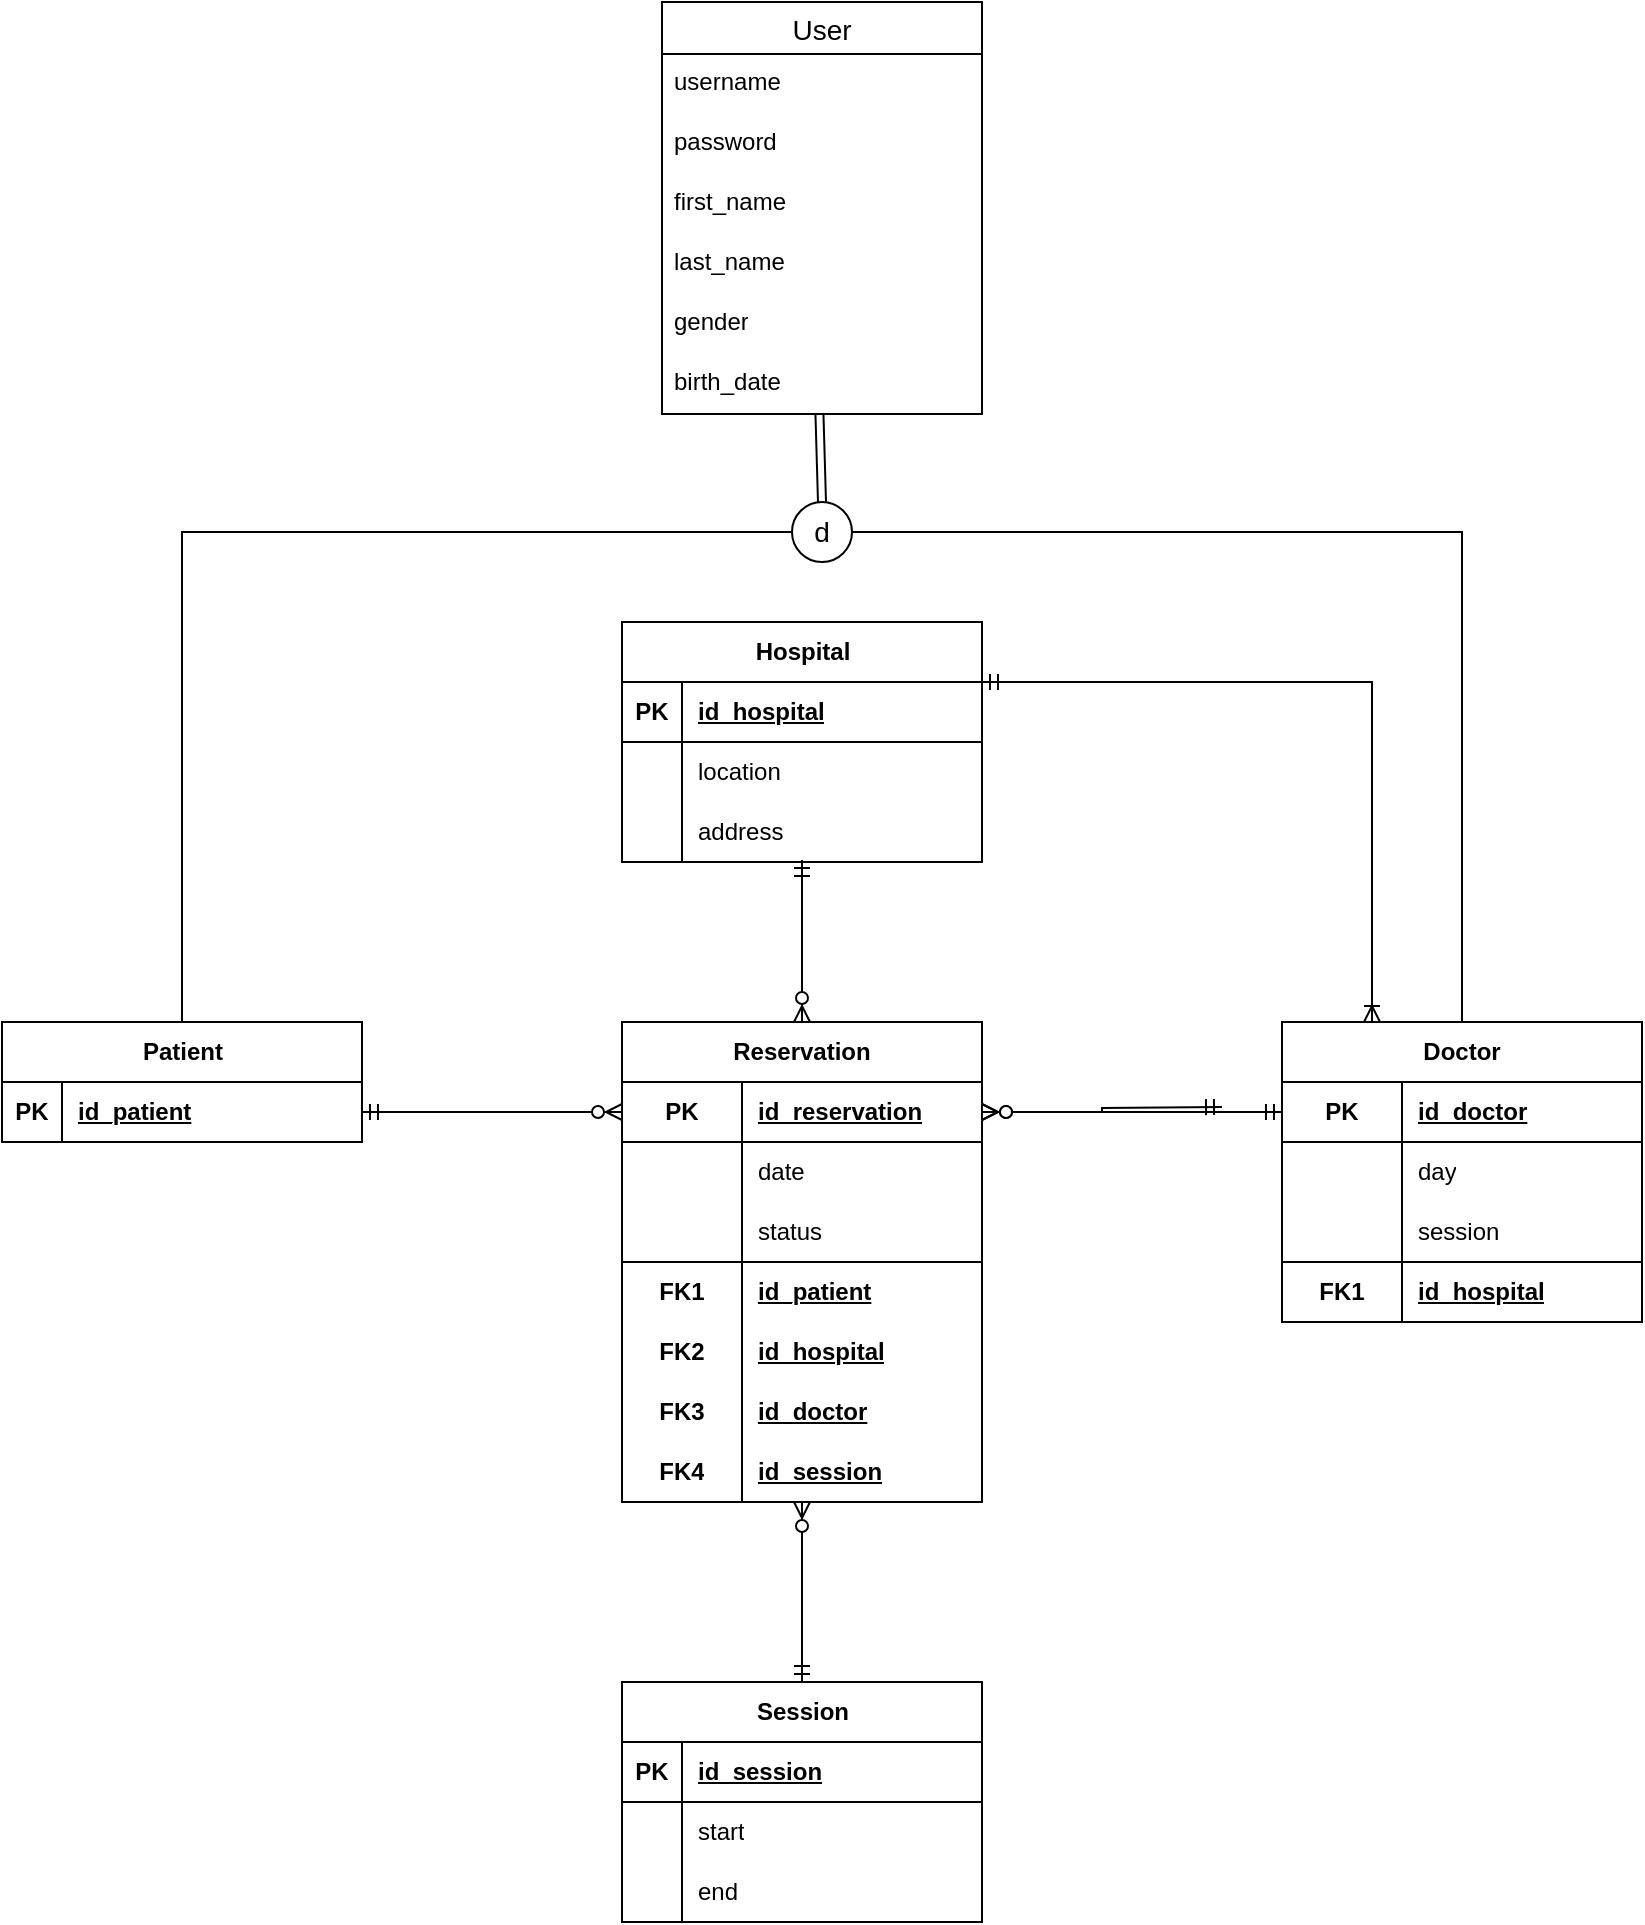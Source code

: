 <mxfile version="22.1.0" type="device">
  <diagram name="Page-1" id="ZXxHDHG1DqwrEBHuh0z5">
    <mxGraphModel dx="1050" dy="1391" grid="1" gridSize="10" guides="1" tooltips="1" connect="1" arrows="1" fold="1" page="1" pageScale="1" pageWidth="1100" pageHeight="850" math="0" shadow="0">
      <root>
        <mxCell id="0" />
        <mxCell id="1" parent="0" />
        <mxCell id="qgZ9eqWDqHxNAQXhEZZI-1" value="Patient" style="shape=table;startSize=30;container=1;collapsible=1;childLayout=tableLayout;fixedRows=1;rowLines=0;fontStyle=1;align=center;resizeLast=1;html=1;" parent="1" vertex="1">
          <mxGeometry x="30" y="230" width="180" height="60" as="geometry" />
        </mxCell>
        <mxCell id="qgZ9eqWDqHxNAQXhEZZI-2" value="" style="shape=tableRow;horizontal=0;startSize=0;swimlaneHead=0;swimlaneBody=0;fillColor=none;collapsible=0;dropTarget=0;points=[[0,0.5],[1,0.5]];portConstraint=eastwest;top=0;left=0;right=0;bottom=1;" parent="qgZ9eqWDqHxNAQXhEZZI-1" vertex="1">
          <mxGeometry y="30" width="180" height="30" as="geometry" />
        </mxCell>
        <mxCell id="qgZ9eqWDqHxNAQXhEZZI-3" value="PK" style="shape=partialRectangle;connectable=0;fillColor=none;top=0;left=0;bottom=0;right=0;fontStyle=1;overflow=hidden;whiteSpace=wrap;html=1;" parent="qgZ9eqWDqHxNAQXhEZZI-2" vertex="1">
          <mxGeometry width="30" height="30" as="geometry">
            <mxRectangle width="30" height="30" as="alternateBounds" />
          </mxGeometry>
        </mxCell>
        <mxCell id="qgZ9eqWDqHxNAQXhEZZI-4" value="id_patient" style="shape=partialRectangle;connectable=0;fillColor=none;top=0;left=0;bottom=0;right=0;align=left;spacingLeft=6;fontStyle=5;overflow=hidden;whiteSpace=wrap;html=1;" parent="qgZ9eqWDqHxNAQXhEZZI-2" vertex="1">
          <mxGeometry x="30" width="150" height="30" as="geometry">
            <mxRectangle width="150" height="30" as="alternateBounds" />
          </mxGeometry>
        </mxCell>
        <mxCell id="qgZ9eqWDqHxNAQXhEZZI-28" value="Session" style="shape=table;startSize=30;container=1;collapsible=1;childLayout=tableLayout;fixedRows=1;rowLines=0;fontStyle=1;align=center;resizeLast=1;html=1;" parent="1" vertex="1">
          <mxGeometry x="340" y="560" width="180" height="120" as="geometry" />
        </mxCell>
        <mxCell id="qgZ9eqWDqHxNAQXhEZZI-29" value="" style="shape=tableRow;horizontal=0;startSize=0;swimlaneHead=0;swimlaneBody=0;fillColor=none;collapsible=0;dropTarget=0;points=[[0,0.5],[1,0.5]];portConstraint=eastwest;top=0;left=0;right=0;bottom=1;" parent="qgZ9eqWDqHxNAQXhEZZI-28" vertex="1">
          <mxGeometry y="30" width="180" height="30" as="geometry" />
        </mxCell>
        <mxCell id="qgZ9eqWDqHxNAQXhEZZI-30" value="PK" style="shape=partialRectangle;connectable=0;fillColor=none;top=0;left=0;bottom=0;right=0;fontStyle=1;overflow=hidden;whiteSpace=wrap;html=1;" parent="qgZ9eqWDqHxNAQXhEZZI-29" vertex="1">
          <mxGeometry width="30" height="30" as="geometry">
            <mxRectangle width="30" height="30" as="alternateBounds" />
          </mxGeometry>
        </mxCell>
        <mxCell id="qgZ9eqWDqHxNAQXhEZZI-31" value="id_session" style="shape=partialRectangle;connectable=0;fillColor=none;top=0;left=0;bottom=0;right=0;align=left;spacingLeft=6;fontStyle=5;overflow=hidden;whiteSpace=wrap;html=1;" parent="qgZ9eqWDqHxNAQXhEZZI-29" vertex="1">
          <mxGeometry x="30" width="150" height="30" as="geometry">
            <mxRectangle width="150" height="30" as="alternateBounds" />
          </mxGeometry>
        </mxCell>
        <mxCell id="qgZ9eqWDqHxNAQXhEZZI-32" value="" style="shape=tableRow;horizontal=0;startSize=0;swimlaneHead=0;swimlaneBody=0;fillColor=none;collapsible=0;dropTarget=0;points=[[0,0.5],[1,0.5]];portConstraint=eastwest;top=0;left=0;right=0;bottom=0;" parent="qgZ9eqWDqHxNAQXhEZZI-28" vertex="1">
          <mxGeometry y="60" width="180" height="30" as="geometry" />
        </mxCell>
        <mxCell id="qgZ9eqWDqHxNAQXhEZZI-33" value="" style="shape=partialRectangle;connectable=0;fillColor=none;top=0;left=0;bottom=0;right=0;editable=1;overflow=hidden;whiteSpace=wrap;html=1;" parent="qgZ9eqWDqHxNAQXhEZZI-32" vertex="1">
          <mxGeometry width="30" height="30" as="geometry">
            <mxRectangle width="30" height="30" as="alternateBounds" />
          </mxGeometry>
        </mxCell>
        <mxCell id="qgZ9eqWDqHxNAQXhEZZI-34" value="start" style="shape=partialRectangle;connectable=0;fillColor=none;top=0;left=0;bottom=0;right=0;align=left;spacingLeft=6;overflow=hidden;whiteSpace=wrap;html=1;" parent="qgZ9eqWDqHxNAQXhEZZI-32" vertex="1">
          <mxGeometry x="30" width="150" height="30" as="geometry">
            <mxRectangle width="150" height="30" as="alternateBounds" />
          </mxGeometry>
        </mxCell>
        <mxCell id="qgZ9eqWDqHxNAQXhEZZI-35" value="" style="shape=tableRow;horizontal=0;startSize=0;swimlaneHead=0;swimlaneBody=0;fillColor=none;collapsible=0;dropTarget=0;points=[[0,0.5],[1,0.5]];portConstraint=eastwest;top=0;left=0;right=0;bottom=0;" parent="qgZ9eqWDqHxNAQXhEZZI-28" vertex="1">
          <mxGeometry y="90" width="180" height="30" as="geometry" />
        </mxCell>
        <mxCell id="qgZ9eqWDqHxNAQXhEZZI-36" value="" style="shape=partialRectangle;connectable=0;fillColor=none;top=0;left=0;bottom=0;right=0;editable=1;overflow=hidden;whiteSpace=wrap;html=1;" parent="qgZ9eqWDqHxNAQXhEZZI-35" vertex="1">
          <mxGeometry width="30" height="30" as="geometry">
            <mxRectangle width="30" height="30" as="alternateBounds" />
          </mxGeometry>
        </mxCell>
        <mxCell id="qgZ9eqWDqHxNAQXhEZZI-37" value="end" style="shape=partialRectangle;connectable=0;fillColor=none;top=0;left=0;bottom=0;right=0;align=left;spacingLeft=6;overflow=hidden;whiteSpace=wrap;html=1;" parent="qgZ9eqWDqHxNAQXhEZZI-35" vertex="1">
          <mxGeometry x="30" width="150" height="30" as="geometry">
            <mxRectangle width="150" height="30" as="alternateBounds" />
          </mxGeometry>
        </mxCell>
        <mxCell id="qgZ9eqWDqHxNAQXhEZZI-41" value="Hospital" style="shape=table;startSize=30;container=1;collapsible=1;childLayout=tableLayout;fixedRows=1;rowLines=0;fontStyle=1;align=center;resizeLast=1;html=1;" parent="1" vertex="1">
          <mxGeometry x="340" y="30" width="180" height="120" as="geometry" />
        </mxCell>
        <mxCell id="qgZ9eqWDqHxNAQXhEZZI-42" value="" style="shape=tableRow;horizontal=0;startSize=0;swimlaneHead=0;swimlaneBody=0;fillColor=none;collapsible=0;dropTarget=0;points=[[0,0.5],[1,0.5]];portConstraint=eastwest;top=0;left=0;right=0;bottom=1;" parent="qgZ9eqWDqHxNAQXhEZZI-41" vertex="1">
          <mxGeometry y="30" width="180" height="30" as="geometry" />
        </mxCell>
        <mxCell id="qgZ9eqWDqHxNAQXhEZZI-43" value="PK" style="shape=partialRectangle;connectable=0;fillColor=none;top=0;left=0;bottom=0;right=0;fontStyle=1;overflow=hidden;whiteSpace=wrap;html=1;" parent="qgZ9eqWDqHxNAQXhEZZI-42" vertex="1">
          <mxGeometry width="30" height="30" as="geometry">
            <mxRectangle width="30" height="30" as="alternateBounds" />
          </mxGeometry>
        </mxCell>
        <mxCell id="qgZ9eqWDqHxNAQXhEZZI-44" value="id_hospital" style="shape=partialRectangle;connectable=0;fillColor=none;top=0;left=0;bottom=0;right=0;align=left;spacingLeft=6;fontStyle=5;overflow=hidden;whiteSpace=wrap;html=1;" parent="qgZ9eqWDqHxNAQXhEZZI-42" vertex="1">
          <mxGeometry x="30" width="150" height="30" as="geometry">
            <mxRectangle width="150" height="30" as="alternateBounds" />
          </mxGeometry>
        </mxCell>
        <mxCell id="qgZ9eqWDqHxNAQXhEZZI-45" value="" style="shape=tableRow;horizontal=0;startSize=0;swimlaneHead=0;swimlaneBody=0;fillColor=none;collapsible=0;dropTarget=0;points=[[0,0.5],[1,0.5]];portConstraint=eastwest;top=0;left=0;right=0;bottom=0;" parent="qgZ9eqWDqHxNAQXhEZZI-41" vertex="1">
          <mxGeometry y="60" width="180" height="30" as="geometry" />
        </mxCell>
        <mxCell id="qgZ9eqWDqHxNAQXhEZZI-46" value="" style="shape=partialRectangle;connectable=0;fillColor=none;top=0;left=0;bottom=0;right=0;editable=1;overflow=hidden;whiteSpace=wrap;html=1;" parent="qgZ9eqWDqHxNAQXhEZZI-45" vertex="1">
          <mxGeometry width="30" height="30" as="geometry">
            <mxRectangle width="30" height="30" as="alternateBounds" />
          </mxGeometry>
        </mxCell>
        <mxCell id="qgZ9eqWDqHxNAQXhEZZI-47" value="location" style="shape=partialRectangle;connectable=0;fillColor=none;top=0;left=0;bottom=0;right=0;align=left;spacingLeft=6;overflow=hidden;whiteSpace=wrap;html=1;" parent="qgZ9eqWDqHxNAQXhEZZI-45" vertex="1">
          <mxGeometry x="30" width="150" height="30" as="geometry">
            <mxRectangle width="150" height="30" as="alternateBounds" />
          </mxGeometry>
        </mxCell>
        <mxCell id="qgZ9eqWDqHxNAQXhEZZI-48" value="" style="shape=tableRow;horizontal=0;startSize=0;swimlaneHead=0;swimlaneBody=0;fillColor=none;collapsible=0;dropTarget=0;points=[[0,0.5],[1,0.5]];portConstraint=eastwest;top=0;left=0;right=0;bottom=0;" parent="qgZ9eqWDqHxNAQXhEZZI-41" vertex="1">
          <mxGeometry y="90" width="180" height="30" as="geometry" />
        </mxCell>
        <mxCell id="qgZ9eqWDqHxNAQXhEZZI-49" value="" style="shape=partialRectangle;connectable=0;fillColor=none;top=0;left=0;bottom=0;right=0;editable=1;overflow=hidden;whiteSpace=wrap;html=1;" parent="qgZ9eqWDqHxNAQXhEZZI-48" vertex="1">
          <mxGeometry width="30" height="30" as="geometry">
            <mxRectangle width="30" height="30" as="alternateBounds" />
          </mxGeometry>
        </mxCell>
        <mxCell id="qgZ9eqWDqHxNAQXhEZZI-50" value="address" style="shape=partialRectangle;connectable=0;fillColor=none;top=0;left=0;bottom=0;right=0;align=left;spacingLeft=6;overflow=hidden;whiteSpace=wrap;html=1;" parent="qgZ9eqWDqHxNAQXhEZZI-48" vertex="1">
          <mxGeometry x="30" width="150" height="30" as="geometry">
            <mxRectangle width="150" height="30" as="alternateBounds" />
          </mxGeometry>
        </mxCell>
        <mxCell id="qgZ9eqWDqHxNAQXhEZZI-80" value="Doctor" style="shape=table;startSize=30;container=1;collapsible=1;childLayout=tableLayout;fixedRows=1;rowLines=0;fontStyle=1;align=center;resizeLast=1;html=1;whiteSpace=wrap;" parent="1" vertex="1">
          <mxGeometry x="670" y="230" width="180" height="150" as="geometry" />
        </mxCell>
        <mxCell id="qgZ9eqWDqHxNAQXhEZZI-84" value="" style="shape=tableRow;horizontal=0;startSize=0;swimlaneHead=0;swimlaneBody=0;fillColor=none;collapsible=0;dropTarget=0;points=[[0,0.5],[1,0.5]];portConstraint=eastwest;top=0;left=0;right=0;bottom=1;html=1;" parent="qgZ9eqWDqHxNAQXhEZZI-80" vertex="1">
          <mxGeometry y="30" width="180" height="30" as="geometry" />
        </mxCell>
        <mxCell id="qgZ9eqWDqHxNAQXhEZZI-85" value="PK" style="shape=partialRectangle;connectable=0;fillColor=none;top=0;left=0;bottom=0;right=0;fontStyle=1;overflow=hidden;html=1;whiteSpace=wrap;" parent="qgZ9eqWDqHxNAQXhEZZI-84" vertex="1">
          <mxGeometry width="60" height="30" as="geometry">
            <mxRectangle width="60" height="30" as="alternateBounds" />
          </mxGeometry>
        </mxCell>
        <mxCell id="qgZ9eqWDqHxNAQXhEZZI-86" value="id_doctor" style="shape=partialRectangle;connectable=0;fillColor=none;top=0;left=0;bottom=0;right=0;align=left;spacingLeft=6;fontStyle=5;overflow=hidden;html=1;whiteSpace=wrap;" parent="qgZ9eqWDqHxNAQXhEZZI-84" vertex="1">
          <mxGeometry x="60" width="120" height="30" as="geometry">
            <mxRectangle width="120" height="30" as="alternateBounds" />
          </mxGeometry>
        </mxCell>
        <mxCell id="o077oe0ErgbzMRxw66cU-9" style="shape=tableRow;horizontal=0;startSize=0;swimlaneHead=0;swimlaneBody=0;fillColor=none;collapsible=0;dropTarget=0;points=[[0,0.5],[1,0.5]];portConstraint=eastwest;top=0;left=0;right=0;bottom=0;html=1;" parent="qgZ9eqWDqHxNAQXhEZZI-80" vertex="1">
          <mxGeometry y="60" width="180" height="30" as="geometry" />
        </mxCell>
        <mxCell id="o077oe0ErgbzMRxw66cU-10" style="shape=partialRectangle;connectable=0;fillColor=none;top=0;left=0;bottom=0;right=0;editable=1;overflow=hidden;html=1;whiteSpace=wrap;" parent="o077oe0ErgbzMRxw66cU-9" vertex="1">
          <mxGeometry width="60" height="30" as="geometry">
            <mxRectangle width="60" height="30" as="alternateBounds" />
          </mxGeometry>
        </mxCell>
        <mxCell id="o077oe0ErgbzMRxw66cU-11" value="day" style="shape=partialRectangle;connectable=0;fillColor=none;top=0;left=0;bottom=0;right=0;align=left;spacingLeft=6;overflow=hidden;html=1;whiteSpace=wrap;" parent="o077oe0ErgbzMRxw66cU-9" vertex="1">
          <mxGeometry x="60" width="120" height="30" as="geometry">
            <mxRectangle width="120" height="30" as="alternateBounds" />
          </mxGeometry>
        </mxCell>
        <mxCell id="o077oe0ErgbzMRxw66cU-18" style="shape=tableRow;horizontal=0;startSize=0;swimlaneHead=0;swimlaneBody=0;fillColor=none;collapsible=0;dropTarget=0;points=[[0,0.5],[1,0.5]];portConstraint=eastwest;top=0;left=0;right=0;bottom=0;html=1;" parent="qgZ9eqWDqHxNAQXhEZZI-80" vertex="1">
          <mxGeometry y="90" width="180" height="30" as="geometry" />
        </mxCell>
        <mxCell id="o077oe0ErgbzMRxw66cU-19" style="shape=partialRectangle;connectable=0;fillColor=none;top=0;left=0;bottom=0;right=0;editable=1;overflow=hidden;html=1;whiteSpace=wrap;" parent="o077oe0ErgbzMRxw66cU-18" vertex="1">
          <mxGeometry width="60" height="30" as="geometry">
            <mxRectangle width="60" height="30" as="alternateBounds" />
          </mxGeometry>
        </mxCell>
        <mxCell id="o077oe0ErgbzMRxw66cU-20" value="session" style="shape=partialRectangle;connectable=0;fillColor=none;top=0;left=0;bottom=0;right=0;align=left;spacingLeft=6;overflow=hidden;html=1;whiteSpace=wrap;" parent="o077oe0ErgbzMRxw66cU-18" vertex="1">
          <mxGeometry x="60" width="120" height="30" as="geometry">
            <mxRectangle width="120" height="30" as="alternateBounds" />
          </mxGeometry>
        </mxCell>
        <mxCell id="qgZ9eqWDqHxNAQXhEZZI-111" style="shape=tableRow;horizontal=0;startSize=0;swimlaneHead=0;swimlaneBody=0;fillColor=none;collapsible=0;dropTarget=0;points=[[0,0.5],[1,0.5]];portConstraint=eastwest;top=0;left=0;right=0;bottom=0;html=1;" parent="qgZ9eqWDqHxNAQXhEZZI-80" vertex="1">
          <mxGeometry y="120" width="180" height="30" as="geometry" />
        </mxCell>
        <mxCell id="qgZ9eqWDqHxNAQXhEZZI-112" value="FK1" style="shape=partialRectangle;connectable=0;fillColor=none;top=1;left=0;bottom=0;right=0;editable=1;overflow=hidden;html=1;whiteSpace=wrap;fontStyle=1" parent="qgZ9eqWDqHxNAQXhEZZI-111" vertex="1">
          <mxGeometry width="60" height="30" as="geometry">
            <mxRectangle width="60" height="30" as="alternateBounds" />
          </mxGeometry>
        </mxCell>
        <mxCell id="qgZ9eqWDqHxNAQXhEZZI-113" value="&lt;u&gt;id_hospital&lt;/u&gt;" style="shape=partialRectangle;connectable=0;fillColor=none;top=1;left=0;bottom=0;right=0;align=left;spacingLeft=6;overflow=hidden;html=1;whiteSpace=wrap;fontStyle=1" parent="qgZ9eqWDqHxNAQXhEZZI-111" vertex="1">
          <mxGeometry x="60" width="120" height="30" as="geometry">
            <mxRectangle width="120" height="30" as="alternateBounds" />
          </mxGeometry>
        </mxCell>
        <mxCell id="qgZ9eqWDqHxNAQXhEZZI-127" value="Reservation" style="shape=table;startSize=30;container=1;collapsible=1;childLayout=tableLayout;fixedRows=1;rowLines=0;fontStyle=1;align=center;resizeLast=1;html=1;whiteSpace=wrap;" parent="1" vertex="1">
          <mxGeometry x="340" y="230" width="180" height="240" as="geometry" />
        </mxCell>
        <mxCell id="qgZ9eqWDqHxNAQXhEZZI-131" value="" style="shape=tableRow;horizontal=0;startSize=0;swimlaneHead=0;swimlaneBody=0;fillColor=none;collapsible=0;dropTarget=0;points=[[0,0.5],[1,0.5]];portConstraint=eastwest;top=0;left=0;right=0;bottom=1;html=1;" parent="qgZ9eqWDqHxNAQXhEZZI-127" vertex="1">
          <mxGeometry y="30" width="180" height="30" as="geometry" />
        </mxCell>
        <mxCell id="qgZ9eqWDqHxNAQXhEZZI-132" value="PK" style="shape=partialRectangle;connectable=0;fillColor=none;top=0;left=0;bottom=0;right=0;fontStyle=1;overflow=hidden;html=1;whiteSpace=wrap;" parent="qgZ9eqWDqHxNAQXhEZZI-131" vertex="1">
          <mxGeometry width="60" height="30" as="geometry">
            <mxRectangle width="60" height="30" as="alternateBounds" />
          </mxGeometry>
        </mxCell>
        <mxCell id="qgZ9eqWDqHxNAQXhEZZI-133" value="id_reservation" style="shape=partialRectangle;connectable=0;fillColor=none;top=0;left=0;bottom=0;right=0;align=left;spacingLeft=6;fontStyle=5;overflow=hidden;html=1;whiteSpace=wrap;" parent="qgZ9eqWDqHxNAQXhEZZI-131" vertex="1">
          <mxGeometry x="60" width="120" height="30" as="geometry">
            <mxRectangle width="120" height="30" as="alternateBounds" />
          </mxGeometry>
        </mxCell>
        <mxCell id="qgZ9eqWDqHxNAQXhEZZI-152" style="shape=tableRow;horizontal=0;startSize=0;swimlaneHead=0;swimlaneBody=0;fillColor=none;collapsible=0;dropTarget=0;points=[[0,0.5],[1,0.5]];portConstraint=eastwest;top=0;left=0;right=0;bottom=0;html=1;fontStyle=5" parent="qgZ9eqWDqHxNAQXhEZZI-127" vertex="1">
          <mxGeometry y="60" width="180" height="30" as="geometry" />
        </mxCell>
        <mxCell id="qgZ9eqWDqHxNAQXhEZZI-153" style="shape=partialRectangle;connectable=0;fillColor=none;top=0;left=0;bottom=0;right=0;editable=1;overflow=hidden;html=1;whiteSpace=wrap;fontStyle=1" parent="qgZ9eqWDqHxNAQXhEZZI-152" vertex="1">
          <mxGeometry width="60" height="30" as="geometry">
            <mxRectangle width="60" height="30" as="alternateBounds" />
          </mxGeometry>
        </mxCell>
        <mxCell id="qgZ9eqWDqHxNAQXhEZZI-154" value="&lt;span style=&quot;&quot;&gt;date&lt;/span&gt;" style="shape=partialRectangle;connectable=0;fillColor=none;top=0;left=0;bottom=0;right=0;align=left;spacingLeft=6;overflow=hidden;html=1;whiteSpace=wrap;fontStyle=0" parent="qgZ9eqWDqHxNAQXhEZZI-152" vertex="1">
          <mxGeometry x="60" width="120" height="30" as="geometry">
            <mxRectangle width="120" height="30" as="alternateBounds" />
          </mxGeometry>
        </mxCell>
        <mxCell id="o077oe0ErgbzMRxw66cU-6" style="shape=tableRow;horizontal=0;startSize=0;swimlaneHead=0;swimlaneBody=0;fillColor=none;collapsible=0;dropTarget=0;points=[[0,0.5],[1,0.5]];portConstraint=eastwest;top=0;left=0;right=0;bottom=0;html=1;fontStyle=5" parent="qgZ9eqWDqHxNAQXhEZZI-127" vertex="1">
          <mxGeometry y="90" width="180" height="30" as="geometry" />
        </mxCell>
        <mxCell id="o077oe0ErgbzMRxw66cU-7" style="shape=partialRectangle;connectable=0;fillColor=none;top=0;left=0;bottom=0;right=0;editable=1;overflow=hidden;html=1;whiteSpace=wrap;fontStyle=1" parent="o077oe0ErgbzMRxw66cU-6" vertex="1">
          <mxGeometry width="60" height="30" as="geometry">
            <mxRectangle width="60" height="30" as="alternateBounds" />
          </mxGeometry>
        </mxCell>
        <mxCell id="o077oe0ErgbzMRxw66cU-8" value="status" style="shape=partialRectangle;connectable=0;fillColor=none;top=0;left=0;bottom=0;right=0;align=left;spacingLeft=6;overflow=hidden;html=1;whiteSpace=wrap;fontStyle=0" parent="o077oe0ErgbzMRxw66cU-6" vertex="1">
          <mxGeometry x="60" width="120" height="30" as="geometry">
            <mxRectangle width="120" height="30" as="alternateBounds" />
          </mxGeometry>
        </mxCell>
        <mxCell id="qgZ9eqWDqHxNAQXhEZZI-134" value="" style="shape=tableRow;horizontal=0;startSize=0;swimlaneHead=0;swimlaneBody=0;fillColor=none;collapsible=0;dropTarget=0;points=[[0,0.5],[1,0.5]];portConstraint=eastwest;top=0;left=0;right=0;bottom=0;html=1;fontStyle=5" parent="qgZ9eqWDqHxNAQXhEZZI-127" vertex="1">
          <mxGeometry y="120" width="180" height="30" as="geometry" />
        </mxCell>
        <mxCell id="qgZ9eqWDqHxNAQXhEZZI-135" value="FK1" style="shape=partialRectangle;connectable=0;fillColor=none;top=1;left=0;bottom=0;right=0;editable=1;overflow=hidden;html=1;whiteSpace=wrap;fontStyle=1" parent="qgZ9eqWDqHxNAQXhEZZI-134" vertex="1">
          <mxGeometry width="60" height="30" as="geometry">
            <mxRectangle width="60" height="30" as="alternateBounds" />
          </mxGeometry>
        </mxCell>
        <mxCell id="qgZ9eqWDqHxNAQXhEZZI-136" value="id_patient" style="shape=partialRectangle;connectable=0;fillColor=none;top=1;left=0;bottom=0;right=0;align=left;spacingLeft=6;overflow=hidden;html=1;whiteSpace=wrap;fontStyle=5" parent="qgZ9eqWDqHxNAQXhEZZI-134" vertex="1">
          <mxGeometry x="60" width="120" height="30" as="geometry">
            <mxRectangle width="120" height="30" as="alternateBounds" />
          </mxGeometry>
        </mxCell>
        <mxCell id="qgZ9eqWDqHxNAQXhEZZI-137" value="" style="shape=tableRow;horizontal=0;startSize=0;swimlaneHead=0;swimlaneBody=0;fillColor=none;collapsible=0;dropTarget=0;points=[[0,0.5],[1,0.5]];portConstraint=eastwest;top=0;left=0;right=0;bottom=0;html=1;" parent="qgZ9eqWDqHxNAQXhEZZI-127" vertex="1">
          <mxGeometry y="150" width="180" height="30" as="geometry" />
        </mxCell>
        <mxCell id="qgZ9eqWDqHxNAQXhEZZI-138" value="FK2" style="shape=partialRectangle;connectable=0;fillColor=none;top=0;left=0;bottom=0;right=0;editable=1;overflow=hidden;html=1;whiteSpace=wrap;fontStyle=1" parent="qgZ9eqWDqHxNAQXhEZZI-137" vertex="1">
          <mxGeometry width="60" height="30" as="geometry">
            <mxRectangle width="60" height="30" as="alternateBounds" />
          </mxGeometry>
        </mxCell>
        <mxCell id="qgZ9eqWDqHxNAQXhEZZI-139" value="id_hospital" style="shape=partialRectangle;connectable=0;fillColor=none;top=0;left=0;bottom=0;right=0;align=left;spacingLeft=6;overflow=hidden;html=1;whiteSpace=wrap;fontStyle=5" parent="qgZ9eqWDqHxNAQXhEZZI-137" vertex="1">
          <mxGeometry x="60" width="120" height="30" as="geometry">
            <mxRectangle width="120" height="30" as="alternateBounds" />
          </mxGeometry>
        </mxCell>
        <mxCell id="qgZ9eqWDqHxNAQXhEZZI-146" style="shape=tableRow;horizontal=0;startSize=0;swimlaneHead=0;swimlaneBody=0;fillColor=none;collapsible=0;dropTarget=0;points=[[0,0.5],[1,0.5]];portConstraint=eastwest;top=0;left=0;right=0;bottom=0;html=1;" parent="qgZ9eqWDqHxNAQXhEZZI-127" vertex="1">
          <mxGeometry y="180" width="180" height="30" as="geometry" />
        </mxCell>
        <mxCell id="qgZ9eqWDqHxNAQXhEZZI-147" value="FK3" style="shape=partialRectangle;connectable=0;fillColor=none;top=0;left=0;bottom=0;right=0;editable=1;overflow=hidden;html=1;whiteSpace=wrap;fontStyle=1" parent="qgZ9eqWDqHxNAQXhEZZI-146" vertex="1">
          <mxGeometry width="60" height="30" as="geometry">
            <mxRectangle width="60" height="30" as="alternateBounds" />
          </mxGeometry>
        </mxCell>
        <mxCell id="qgZ9eqWDqHxNAQXhEZZI-148" value="id_doctor" style="shape=partialRectangle;connectable=0;fillColor=none;top=0;left=0;bottom=0;right=0;align=left;spacingLeft=6;overflow=hidden;html=1;whiteSpace=wrap;fontStyle=5" parent="qgZ9eqWDqHxNAQXhEZZI-146" vertex="1">
          <mxGeometry x="60" width="120" height="30" as="geometry">
            <mxRectangle width="120" height="30" as="alternateBounds" />
          </mxGeometry>
        </mxCell>
        <mxCell id="qgZ9eqWDqHxNAQXhEZZI-143" style="shape=tableRow;horizontal=0;startSize=0;swimlaneHead=0;swimlaneBody=0;fillColor=none;collapsible=0;dropTarget=0;points=[[0,0.5],[1,0.5]];portConstraint=eastwest;top=0;left=0;right=0;bottom=0;html=1;" parent="qgZ9eqWDqHxNAQXhEZZI-127" vertex="1">
          <mxGeometry y="210" width="180" height="30" as="geometry" />
        </mxCell>
        <mxCell id="qgZ9eqWDqHxNAQXhEZZI-144" value="FK4" style="shape=partialRectangle;connectable=0;fillColor=none;top=0;left=0;bottom=0;right=0;editable=1;overflow=hidden;html=1;whiteSpace=wrap;fontStyle=1" parent="qgZ9eqWDqHxNAQXhEZZI-143" vertex="1">
          <mxGeometry width="60" height="30" as="geometry">
            <mxRectangle width="60" height="30" as="alternateBounds" />
          </mxGeometry>
        </mxCell>
        <mxCell id="qgZ9eqWDqHxNAQXhEZZI-145" value="id_session" style="shape=partialRectangle;connectable=0;fillColor=none;top=0;left=0;bottom=0;right=0;align=left;spacingLeft=6;overflow=hidden;html=1;whiteSpace=wrap;fontStyle=5" parent="qgZ9eqWDqHxNAQXhEZZI-143" vertex="1">
          <mxGeometry x="60" width="120" height="30" as="geometry">
            <mxRectangle width="120" height="30" as="alternateBounds" />
          </mxGeometry>
        </mxCell>
        <mxCell id="o077oe0ErgbzMRxw66cU-1" value="" style="edgeStyle=orthogonalEdgeStyle;fontSize=12;html=1;endArrow=ERzeroToMany;startArrow=ERmandOne;rounded=0;entryX=0.5;entryY=0;entryDx=0;entryDy=0;exitX=0.5;exitY=0.967;exitDx=0;exitDy=0;exitPerimeter=0;" parent="1" source="qgZ9eqWDqHxNAQXhEZZI-48" target="qgZ9eqWDqHxNAQXhEZZI-127" edge="1">
          <mxGeometry width="100" height="100" relative="1" as="geometry">
            <mxPoint x="490" y="330" as="sourcePoint" />
            <mxPoint x="580" y="145.2" as="targetPoint" />
          </mxGeometry>
        </mxCell>
        <mxCell id="o077oe0ErgbzMRxw66cU-5" value="" style="fontSize=12;html=1;endArrow=ERzeroToMany;startArrow=ERmandOne;rounded=0;exitX=0.5;exitY=0;exitDx=0;exitDy=0;" parent="1" source="qgZ9eqWDqHxNAQXhEZZI-28" edge="1">
          <mxGeometry width="100" height="100" relative="1" as="geometry">
            <mxPoint x="640" y="400" as="sourcePoint" />
            <mxPoint x="430" y="470" as="targetPoint" />
          </mxGeometry>
        </mxCell>
        <mxCell id="o077oe0ErgbzMRxw66cU-12" value="" style="edgeStyle=orthogonalEdgeStyle;fontSize=12;html=1;endArrow=ERzeroToMany;startArrow=ERmandOne;rounded=0;entryX=1;entryY=0.5;entryDx=0;entryDy=0;exitX=0;exitY=0.5;exitDx=0;exitDy=0;" parent="1" source="qgZ9eqWDqHxNAQXhEZZI-93" target="qgZ9eqWDqHxNAQXhEZZI-131" edge="1">
          <mxGeometry width="100" height="100" relative="1" as="geometry">
            <mxPoint x="640" y="272.5" as="sourcePoint" />
            <mxPoint x="550" y="367.5" as="targetPoint" />
          </mxGeometry>
        </mxCell>
        <mxCell id="o077oe0ErgbzMRxw66cU-13" value="" style="edgeStyle=orthogonalEdgeStyle;fontSize=12;html=1;endArrow=ERzeroToMany;startArrow=ERmandOne;rounded=0;entryX=0;entryY=0.5;entryDx=0;entryDy=0;exitX=1;exitY=0.5;exitDx=0;exitDy=0;" parent="1" source="qgZ9eqWDqHxNAQXhEZZI-2" target="qgZ9eqWDqHxNAQXhEZZI-131" edge="1">
          <mxGeometry width="100" height="100" relative="1" as="geometry">
            <mxPoint x="350" y="200" as="sourcePoint" />
            <mxPoint x="260" y="295" as="targetPoint" />
          </mxGeometry>
        </mxCell>
        <mxCell id="o077oe0ErgbzMRxw66cU-14" value="" style="edgeStyle=orthogonalEdgeStyle;fontSize=12;html=1;endArrow=ERoneToMany;startArrow=ERmandOne;rounded=0;exitX=1;exitY=0.25;exitDx=0;exitDy=0;entryX=0.25;entryY=0;entryDx=0;entryDy=0;" parent="1" source="qgZ9eqWDqHxNAQXhEZZI-41" target="qgZ9eqWDqHxNAQXhEZZI-80" edge="1">
          <mxGeometry width="100" height="100" relative="1" as="geometry">
            <mxPoint x="570" y="130" as="sourcePoint" />
            <mxPoint x="760" y="170" as="targetPoint" />
          </mxGeometry>
        </mxCell>
        <mxCell id="ltEXseBhosxvsP93R3wk-1" value="User" style="swimlane;fontStyle=0;childLayout=stackLayout;horizontal=1;startSize=26;horizontalStack=0;resizeParent=1;resizeParentMax=0;resizeLast=0;collapsible=1;marginBottom=0;align=center;fontSize=14;" vertex="1" parent="1">
          <mxGeometry x="360" y="-280" width="160" height="206" as="geometry" />
        </mxCell>
        <mxCell id="ltEXseBhosxvsP93R3wk-2" value="username" style="text;strokeColor=none;fillColor=none;spacingLeft=4;spacingRight=4;overflow=hidden;rotatable=0;points=[[0,0.5],[1,0.5]];portConstraint=eastwest;fontSize=12;whiteSpace=wrap;html=1;" vertex="1" parent="ltEXseBhosxvsP93R3wk-1">
          <mxGeometry y="26" width="160" height="30" as="geometry" />
        </mxCell>
        <mxCell id="ltEXseBhosxvsP93R3wk-3" value="password" style="text;strokeColor=none;fillColor=none;spacingLeft=4;spacingRight=4;overflow=hidden;rotatable=0;points=[[0,0.5],[1,0.5]];portConstraint=eastwest;fontSize=12;whiteSpace=wrap;html=1;" vertex="1" parent="ltEXseBhosxvsP93R3wk-1">
          <mxGeometry y="56" width="160" height="30" as="geometry" />
        </mxCell>
        <mxCell id="ltEXseBhosxvsP93R3wk-4" value="first_name" style="text;strokeColor=none;fillColor=none;spacingLeft=4;spacingRight=4;overflow=hidden;rotatable=0;points=[[0,0.5],[1,0.5]];portConstraint=eastwest;fontSize=12;whiteSpace=wrap;html=1;" vertex="1" parent="ltEXseBhosxvsP93R3wk-1">
          <mxGeometry y="86" width="160" height="30" as="geometry" />
        </mxCell>
        <mxCell id="ltEXseBhosxvsP93R3wk-7" value="last_name" style="text;strokeColor=none;fillColor=none;spacingLeft=4;spacingRight=4;overflow=hidden;rotatable=0;points=[[0,0.5],[1,0.5]];portConstraint=eastwest;fontSize=12;whiteSpace=wrap;html=1;" vertex="1" parent="ltEXseBhosxvsP93R3wk-1">
          <mxGeometry y="116" width="160" height="30" as="geometry" />
        </mxCell>
        <mxCell id="ltEXseBhosxvsP93R3wk-6" value="gender" style="text;strokeColor=none;fillColor=none;spacingLeft=4;spacingRight=4;overflow=hidden;rotatable=0;points=[[0,0.5],[1,0.5]];portConstraint=eastwest;fontSize=12;whiteSpace=wrap;html=1;" vertex="1" parent="ltEXseBhosxvsP93R3wk-1">
          <mxGeometry y="146" width="160" height="30" as="geometry" />
        </mxCell>
        <mxCell id="ltEXseBhosxvsP93R3wk-5" value="birth_date" style="text;strokeColor=none;fillColor=none;spacingLeft=4;spacingRight=4;overflow=hidden;rotatable=0;points=[[0,0.5],[1,0.5]];portConstraint=eastwest;fontSize=12;whiteSpace=wrap;html=1;" vertex="1" parent="ltEXseBhosxvsP93R3wk-1">
          <mxGeometry y="176" width="160" height="30" as="geometry" />
        </mxCell>
        <mxCell id="ltEXseBhosxvsP93R3wk-8" value="" style="shape=link;html=1;rounded=0;entryX=0.5;entryY=0;entryDx=0;entryDy=0;exitX=0.492;exitY=0.993;exitDx=0;exitDy=0;exitPerimeter=0;" edge="1" parent="1" source="ltEXseBhosxvsP93R3wk-5" target="ltEXseBhosxvsP93R3wk-11">
          <mxGeometry relative="1" as="geometry">
            <mxPoint x="420" y="-140" as="sourcePoint" />
            <mxPoint x="419" y="-70" as="targetPoint" />
          </mxGeometry>
        </mxCell>
        <mxCell id="ltEXseBhosxvsP93R3wk-9" value="" style="resizable=0;html=1;whiteSpace=wrap;align=left;verticalAlign=bottom;" connectable="0" vertex="1" parent="ltEXseBhosxvsP93R3wk-8">
          <mxGeometry x="-1" relative="1" as="geometry" />
        </mxCell>
        <mxCell id="ltEXseBhosxvsP93R3wk-10" value="" style="resizable=0;html=1;whiteSpace=wrap;align=right;verticalAlign=bottom;" connectable="0" vertex="1" parent="ltEXseBhosxvsP93R3wk-8">
          <mxGeometry x="1" relative="1" as="geometry" />
        </mxCell>
        <mxCell id="ltEXseBhosxvsP93R3wk-11" value="&lt;font style=&quot;font-size: 14px;&quot;&gt;d&lt;/font&gt;" style="ellipse;whiteSpace=wrap;html=1;aspect=fixed;" vertex="1" parent="1">
          <mxGeometry x="425" y="-30" width="30" height="30" as="geometry" />
        </mxCell>
        <mxCell id="ltEXseBhosxvsP93R3wk-13" value="" style="endArrow=none;html=1;rounded=0;entryX=0;entryY=0.5;entryDx=0;entryDy=0;exitX=0.5;exitY=0;exitDx=0;exitDy=0;edgeStyle=orthogonalEdgeStyle;" edge="1" parent="1" source="qgZ9eqWDqHxNAQXhEZZI-1" target="ltEXseBhosxvsP93R3wk-11">
          <mxGeometry width="50" height="50" relative="1" as="geometry">
            <mxPoint x="180" y="-10" as="sourcePoint" />
            <mxPoint x="230" y="-60" as="targetPoint" />
          </mxGeometry>
        </mxCell>
        <mxCell id="ltEXseBhosxvsP93R3wk-14" value="" style="endArrow=none;html=1;rounded=0;exitX=1;exitY=0.5;exitDx=0;exitDy=0;entryX=0.5;entryY=0;entryDx=0;entryDy=0;edgeStyle=orthogonalEdgeStyle;" edge="1" parent="1" source="ltEXseBhosxvsP93R3wk-11" target="qgZ9eqWDqHxNAQXhEZZI-80">
          <mxGeometry width="50" height="50" relative="1" as="geometry">
            <mxPoint x="510" y="-70" as="sourcePoint" />
            <mxPoint x="560" y="-120" as="targetPoint" />
          </mxGeometry>
        </mxCell>
        <mxCell id="ltEXseBhosxvsP93R3wk-15" value="" style="edgeStyle=orthogonalEdgeStyle;fontSize=12;html=1;endArrow=ERzeroToMany;startArrow=ERmandOne;rounded=0;entryX=1;entryY=0.5;entryDx=0;entryDy=0;exitX=0;exitY=0.5;exitDx=0;exitDy=0;" edge="1" parent="1" source="qgZ9eqWDqHxNAQXhEZZI-84" target="qgZ9eqWDqHxNAQXhEZZI-131">
          <mxGeometry width="100" height="100" relative="1" as="geometry">
            <mxPoint x="520" y="190" as="sourcePoint" />
            <mxPoint x="650" y="190" as="targetPoint" />
          </mxGeometry>
        </mxCell>
      </root>
    </mxGraphModel>
  </diagram>
</mxfile>
